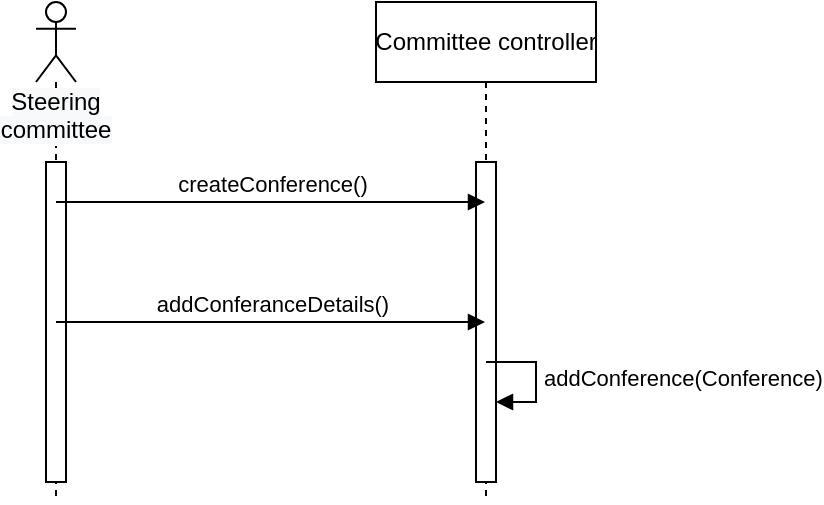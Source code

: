<mxfile version="12.9.7" type="device" pages="5"><diagram id="xdL68jMh8mudJ9KzALWh" name="Page-1"><mxGraphModel dx="1278" dy="617" grid="1" gridSize="10" guides="1" tooltips="1" connect="1" arrows="1" fold="1" page="1" pageScale="1" pageWidth="850" pageHeight="1100" math="0" shadow="0"><root><mxCell id="0"/><mxCell id="1" parent="0"/><mxCell id="_jFX-1-5iOS5TFujvE0U-1" value="&lt;span style=&quot;text-align: left ; background-color: rgb(248 , 249 , 250)&quot;&gt;Steering committee&lt;/span&gt;" style="shape=umlLifeline;participant=umlActor;perimeter=lifelinePerimeter;whiteSpace=wrap;html=1;container=1;collapsible=0;recursiveResize=0;verticalAlign=top;spacingTop=36;labelBackgroundColor=#ffffff;outlineConnect=0;" parent="1" vertex="1"><mxGeometry x="40" y="80" width="20" height="250" as="geometry"/></mxCell><mxCell id="_jFX-1-5iOS5TFujvE0U-10" value="" style="html=1;points=[];perimeter=orthogonalPerimeter;" parent="_jFX-1-5iOS5TFujvE0U-1" vertex="1"><mxGeometry x="5" y="80" width="10" height="160" as="geometry"/></mxCell><mxCell id="_jFX-1-5iOS5TFujvE0U-3" value="Committee&amp;nbsp;controller" style="shape=umlLifeline;perimeter=lifelinePerimeter;whiteSpace=wrap;html=1;container=1;collapsible=0;recursiveResize=0;outlineConnect=0;" parent="1" vertex="1"><mxGeometry x="210" y="80" width="110" height="250" as="geometry"/></mxCell><mxCell id="_jFX-1-5iOS5TFujvE0U-5" value="" style="html=1;points=[];perimeter=orthogonalPerimeter;" parent="_jFX-1-5iOS5TFujvE0U-3" vertex="1"><mxGeometry x="50" y="80" width="10" height="160" as="geometry"/></mxCell><mxCell id="_jFX-1-5iOS5TFujvE0U-6" value="addConferanceDetails()" style="html=1;verticalAlign=bottom;endArrow=block;" parent="1" source="_jFX-1-5iOS5TFujvE0U-1" target="_jFX-1-5iOS5TFujvE0U-3" edge="1"><mxGeometry width="80" relative="1" as="geometry"><mxPoint x="50" y="220" as="sourcePoint"/><mxPoint x="260" y="230" as="targetPoint"/><Array as="points"><mxPoint x="200" y="240"/></Array></mxGeometry></mxCell><mxCell id="_jFX-1-5iOS5TFujvE0U-11" value="createConference()" style="html=1;verticalAlign=bottom;endArrow=block;" parent="1" target="_jFX-1-5iOS5TFujvE0U-3" edge="1"><mxGeometry width="80" relative="1" as="geometry"><mxPoint x="50" y="180" as="sourcePoint"/><mxPoint x="240" y="180" as="targetPoint"/><Array as="points"><mxPoint x="150" y="180"/></Array></mxGeometry></mxCell><mxCell id="_jFX-1-5iOS5TFujvE0U-21" value="&lt;span style=&quot;text-align: center&quot;&gt;addConference(Conference)&lt;/span&gt;" style="edgeStyle=orthogonalEdgeStyle;html=1;align=left;spacingLeft=2;endArrow=block;rounded=0;entryX=1;entryY=0;" parent="1" edge="1"><mxGeometry relative="1" as="geometry"><mxPoint x="265" y="260" as="sourcePoint"/><Array as="points"><mxPoint x="290" y="260"/><mxPoint x="290" y="280"/></Array><mxPoint x="270" y="280" as="targetPoint"/></mxGeometry></mxCell></root></mxGraphModel></diagram><diagram id="hfwFGq1Wbs-PdcV1Cgwa" name="Page-2"><mxGraphModel dx="1278" dy="617" grid="1" gridSize="10" guides="1" tooltips="1" connect="1" arrows="1" fold="1" page="1" pageScale="1" pageWidth="850" pageHeight="1100" math="0" shadow="0"><root><mxCell id="LFEkjbSeiH3jVS3QJZxg-0"/><mxCell id="LFEkjbSeiH3jVS3QJZxg-1" parent="LFEkjbSeiH3jVS3QJZxg-0"/><mxCell id="LFEkjbSeiH3jVS3QJZxg-2" value="&lt;span style=&quot;text-align: left ; background-color: rgb(248 , 249 , 250)&quot;&gt;Reviewer&lt;/span&gt;" style="shape=umlLifeline;participant=umlActor;perimeter=lifelinePerimeter;whiteSpace=wrap;html=1;container=1;collapsible=0;recursiveResize=0;verticalAlign=top;spacingTop=36;labelBackgroundColor=#ffffff;outlineConnect=0;" parent="LFEkjbSeiH3jVS3QJZxg-1" vertex="1"><mxGeometry x="40" y="80" width="20" height="250" as="geometry"/></mxCell><mxCell id="LFEkjbSeiH3jVS3QJZxg-3" value="" style="html=1;points=[];perimeter=orthogonalPerimeter;" parent="LFEkjbSeiH3jVS3QJZxg-2" vertex="1"><mxGeometry x="5" y="80" width="10" height="160" as="geometry"/></mxCell><mxCell id="LFEkjbSeiH3jVS3QJZxg-4" value="Reviewer controller" style="shape=umlLifeline;perimeter=lifelinePerimeter;whiteSpace=wrap;html=1;container=1;collapsible=0;recursiveResize=0;outlineConnect=0;" parent="LFEkjbSeiH3jVS3QJZxg-1" vertex="1"><mxGeometry x="190" y="80" width="110" height="250" as="geometry"/></mxCell><mxCell id="LFEkjbSeiH3jVS3QJZxg-5" value="" style="html=1;points=[];perimeter=orthogonalPerimeter;" parent="LFEkjbSeiH3jVS3QJZxg-4" vertex="1"><mxGeometry x="50" y="80" width="10" height="160" as="geometry"/></mxCell><mxCell id="LFEkjbSeiH3jVS3QJZxg-7" value="addRecomandation(proposalName)" style="html=1;verticalAlign=bottom;endArrow=block;" parent="LFEkjbSeiH3jVS3QJZxg-1" target="LFEkjbSeiH3jVS3QJZxg-4" edge="1"><mxGeometry width="80" relative="1" as="geometry"><mxPoint x="50" y="180" as="sourcePoint"/><mxPoint x="240" y="180" as="targetPoint"/><Array as="points"><mxPoint x="150" y="180"/></Array></mxGeometry></mxCell><mxCell id="LFEkjbSeiH3jVS3QJZxg-10" value="Proposal Repository" style="shape=umlLifeline;perimeter=lifelinePerimeter;whiteSpace=wrap;html=1;container=1;collapsible=0;recursiveResize=0;outlineConnect=0;" parent="LFEkjbSeiH3jVS3QJZxg-1" vertex="1"><mxGeometry x="350" y="80" width="110" height="250" as="geometry"/></mxCell><mxCell id="LFEkjbSeiH3jVS3QJZxg-11" value="" style="html=1;points=[];perimeter=orthogonalPerimeter;" parent="LFEkjbSeiH3jVS3QJZxg-10" vertex="1"><mxGeometry x="50" y="80" width="10" height="160" as="geometry"/></mxCell><mxCell id="LFEkjbSeiH3jVS3QJZxg-12" value="getProposal(proposalName)" style="html=1;verticalAlign=bottom;endArrow=block;" parent="LFEkjbSeiH3jVS3QJZxg-1" source="LFEkjbSeiH3jVS3QJZxg-4" target="LFEkjbSeiH3jVS3QJZxg-10" edge="1"><mxGeometry width="80" relative="1" as="geometry"><mxPoint x="380" y="290" as="sourcePoint"/><mxPoint x="460" y="290" as="targetPoint"/></mxGeometry></mxCell><mxCell id="LFEkjbSeiH3jVS3QJZxg-15" value="Proposal" style="html=1;verticalAlign=bottom;endArrow=open;dashed=1;endSize=8;" parent="LFEkjbSeiH3jVS3QJZxg-1" source="LFEkjbSeiH3jVS3QJZxg-11" target="LFEkjbSeiH3jVS3QJZxg-5" edge="1"><mxGeometry relative="1" as="geometry"><mxPoint x="460" y="290" as="sourcePoint"/><mxPoint x="380" y="290" as="targetPoint"/><Array as="points"/></mxGeometry></mxCell><mxCell id="LFEkjbSeiH3jVS3QJZxg-16" value="Proposal" style="shape=umlLifeline;perimeter=lifelinePerimeter;whiteSpace=wrap;html=1;container=1;collapsible=0;recursiveResize=0;outlineConnect=0;" parent="LFEkjbSeiH3jVS3QJZxg-1" vertex="1"><mxGeometry x="510" y="80" width="100" height="250" as="geometry"/></mxCell><mxCell id="LFEkjbSeiH3jVS3QJZxg-17" value="" style="html=1;points=[];perimeter=orthogonalPerimeter;" parent="LFEkjbSeiH3jVS3QJZxg-16" vertex="1"><mxGeometry x="45" y="80" width="10" height="160" as="geometry"/></mxCell><mxCell id="LFEkjbSeiH3jVS3QJZxg-18" value="addRecomandation(proposal, recomandation)" style="html=1;verticalAlign=bottom;endArrow=block;exitX=1;exitY=0.669;exitDx=0;exitDy=0;exitPerimeter=0;" parent="LFEkjbSeiH3jVS3QJZxg-1" source="LFEkjbSeiH3jVS3QJZxg-5" target="LFEkjbSeiH3jVS3QJZxg-16" edge="1"><mxGeometry width="80" relative="1" as="geometry"><mxPoint x="380" y="290" as="sourcePoint"/><mxPoint x="320" y="267" as="targetPoint"/></mxGeometry></mxCell></root></mxGraphModel></diagram><diagram id="R6KAvuoVmUN8J8NPkRFe" name="Page-3"><mxGraphModel dx="1278" dy="568" grid="1" gridSize="10" guides="1" tooltips="1" connect="1" arrows="1" fold="1" page="1" pageScale="1" pageWidth="850" pageHeight="1100" math="0" shadow="0"><root><mxCell id="uLEbCmslwNyxzJ5FELWj-0"/><mxCell id="uLEbCmslwNyxzJ5FELWj-1" parent="uLEbCmslwNyxzJ5FELWj-0"/><mxCell id="4eNh9oKu3sUB-5OJljMS-0" value="&lt;span style=&quot;text-align: left ; background-color: rgb(248 , 249 , 250)&quot;&gt;Reviewer&lt;/span&gt;" style="shape=umlLifeline;participant=umlActor;perimeter=lifelinePerimeter;whiteSpace=wrap;html=1;container=1;collapsible=0;recursiveResize=0;verticalAlign=top;spacingTop=36;labelBackgroundColor=#ffffff;outlineConnect=0;" vertex="1" parent="uLEbCmslwNyxzJ5FELWj-1"><mxGeometry x="50" y="90" width="20" height="380" as="geometry"/></mxCell><mxCell id="4eNh9oKu3sUB-5OJljMS-1" value="" style="html=1;points=[];perimeter=orthogonalPerimeter;" vertex="1" parent="4eNh9oKu3sUB-5OJljMS-0"><mxGeometry x="5" y="80" width="10" height="290" as="geometry"/></mxCell><mxCell id="4eNh9oKu3sUB-5OJljMS-2" value="Reviewer controller" style="shape=umlLifeline;perimeter=lifelinePerimeter;whiteSpace=wrap;html=1;container=1;collapsible=0;recursiveResize=0;outlineConnect=0;" vertex="1" parent="uLEbCmslwNyxzJ5FELWj-1"><mxGeometry x="190" y="90" width="110" height="380" as="geometry"/></mxCell><mxCell id="4eNh9oKu3sUB-5OJljMS-3" value="" style="html=1;points=[];perimeter=orthogonalPerimeter;" vertex="1" parent="4eNh9oKu3sUB-5OJljMS-2"><mxGeometry x="50" y="80" width="10" height="290" as="geometry"/></mxCell><mxCell id="4eNh9oKu3sUB-5OJljMS-4" value="Proposal Repository" style="shape=umlLifeline;perimeter=lifelinePerimeter;whiteSpace=wrap;html=1;container=1;collapsible=0;recursiveResize=0;outlineConnect=0;" vertex="1" parent="uLEbCmslwNyxzJ5FELWj-1"><mxGeometry x="350" y="90" width="110" height="380" as="geometry"/></mxCell><mxCell id="4eNh9oKu3sUB-5OJljMS-5" value="" style="html=1;points=[];perimeter=orthogonalPerimeter;" vertex="1" parent="4eNh9oKu3sUB-5OJljMS-4"><mxGeometry x="50" y="80" width="10" height="285" as="geometry"/></mxCell><mxCell id="4eNh9oKu3sUB-5OJljMS-6" value="getProposal(proposalName)" style="html=1;verticalAlign=bottom;endArrow=block;exitX=1.24;exitY=0.138;exitDx=0;exitDy=0;exitPerimeter=0;" edge="1" parent="uLEbCmslwNyxzJ5FELWj-1" source="4eNh9oKu3sUB-5OJljMS-3" target="4eNh9oKu3sUB-5OJljMS-4"><mxGeometry width="80" relative="1" as="geometry"><mxPoint x="420" y="300" as="sourcePoint"/><mxPoint x="500" y="300" as="targetPoint"/></mxGeometry></mxCell><mxCell id="4eNh9oKu3sUB-5OJljMS-7" value="proposal" style="html=1;verticalAlign=bottom;endArrow=open;dashed=1;endSize=8;" edge="1" parent="uLEbCmslwNyxzJ5FELWj-1" target="4eNh9oKu3sUB-5OJljMS-3"><mxGeometry relative="1" as="geometry"><mxPoint x="396" y="229" as="sourcePoint"/><mxPoint x="420" y="300" as="targetPoint"/><Array as="points"/></mxGeometry></mxCell><mxCell id="4eNh9oKu3sUB-5OJljMS-8" value="Proposal" style="shape=umlLifeline;perimeter=lifelinePerimeter;whiteSpace=wrap;html=1;container=1;collapsible=0;recursiveResize=0;outlineConnect=0;" vertex="1" parent="uLEbCmslwNyxzJ5FELWj-1"><mxGeometry x="510" y="90" width="100" height="380" as="geometry"/></mxCell><mxCell id="4eNh9oKu3sUB-5OJljMS-9" value="" style="html=1;points=[];perimeter=orthogonalPerimeter;" vertex="1" parent="4eNh9oKu3sUB-5OJljMS-8"><mxGeometry x="45" y="80" width="10" height="290" as="geometry"/></mxCell><mxCell id="4eNh9oKu3sUB-5OJljMS-10" value="addEvaluation(proposal, evaluation)" style="html=1;verticalAlign=bottom;endArrow=block;" edge="1" parent="uLEbCmslwNyxzJ5FELWj-1" source="4eNh9oKu3sUB-5OJljMS-3" target="4eNh9oKu3sUB-5OJljMS-8"><mxGeometry width="80" relative="1" as="geometry"><mxPoint x="253" y="310" as="sourcePoint"/><mxPoint x="360" y="277" as="targetPoint"/><Array as="points"><mxPoint x="280" y="300"/></Array></mxGeometry></mxCell><mxCell id="4eNh9oKu3sUB-5OJljMS-11" value="selectProposal" style="html=1;verticalAlign=bottom;endArrow=block;" edge="1" parent="uLEbCmslwNyxzJ5FELWj-1" source="4eNh9oKu3sUB-5OJljMS-0" target="4eNh9oKu3sUB-5OJljMS-3"><mxGeometry width="80" relative="1" as="geometry"><mxPoint x="60" y="190" as="sourcePoint"/><mxPoint x="210" y="190" as="targetPoint"/><Array as="points"><mxPoint x="210" y="190"/></Array></mxGeometry></mxCell><mxCell id="4eNh9oKu3sUB-5OJljMS-12" value="evaluateProposal" style="html=1;verticalAlign=bottom;endArrow=block;" edge="1" parent="uLEbCmslwNyxzJ5FELWj-1" source="4eNh9oKu3sUB-5OJljMS-0" target="4eNh9oKu3sUB-5OJljMS-2"><mxGeometry width="80" relative="1" as="geometry"><mxPoint x="70" y="300" as="sourcePoint"/><mxPoint x="247" y="300" as="targetPoint"/><Array as="points"/></mxGeometry></mxCell><mxCell id="4eNh9oKu3sUB-5OJljMS-20" value="addRecomandation" style="html=1;verticalAlign=bottom;endArrow=block;entryX=0.04;entryY=0.728;entryDx=0;entryDy=0;entryPerimeter=0;" edge="1" parent="uLEbCmslwNyxzJ5FELWj-1" source="4eNh9oKu3sUB-5OJljMS-0" target="4eNh9oKu3sUB-5OJljMS-3"><mxGeometry x="0.001" width="80" relative="1" as="geometry"><mxPoint x="90" y="370" as="sourcePoint"/><mxPoint x="275" y="370" as="targetPoint"/><Array as="points"/><mxPoint as="offset"/></mxGeometry></mxCell><mxCell id="4eNh9oKu3sUB-5OJljMS-21" value="addRecomandation(proposal, recomandation)" style="html=1;verticalAlign=bottom;endArrow=block;" edge="1" parent="uLEbCmslwNyxzJ5FELWj-1"><mxGeometry width="80" relative="1" as="geometry"><mxPoint x="250.25" y="410" as="sourcePoint"/><mxPoint x="559.75" y="410" as="targetPoint"/><Array as="points"><mxPoint x="280.25" y="410"/></Array></mxGeometry></mxCell></root></mxGraphModel></diagram><diagram id="nb6Ws5P-A2gU-5qh1K73" name="Page-4"><mxGraphModel dx="1278" dy="617" grid="1" gridSize="10" guides="1" tooltips="1" connect="1" arrows="1" fold="1" page="1" pageScale="1" pageWidth="850" pageHeight="1100" math="0" shadow="0"><root><mxCell id="LNjA6i3GWFy11w1Uu0yF-0"/><mxCell id="LNjA6i3GWFy11w1Uu0yF-1" parent="LNjA6i3GWFy11w1Uu0yF-0"/><mxCell id="3EZ_oVyDx_c3kjtRapFm-0" value="&lt;div style=&quot;text-align: left&quot;&gt;&lt;span style=&quot;background-color: rgb(248 , 249 , 250)&quot;&gt;Speaker&lt;/span&gt;&lt;/div&gt;" style="shape=umlLifeline;participant=umlActor;perimeter=lifelinePerimeter;whiteSpace=wrap;html=1;container=1;collapsible=0;recursiveResize=0;verticalAlign=top;spacingTop=36;labelBackgroundColor=#ffffff;outlineConnect=0;" parent="LNjA6i3GWFy11w1Uu0yF-1" vertex="1"><mxGeometry x="40" y="80" width="20" height="250" as="geometry"/></mxCell><mxCell id="3EZ_oVyDx_c3kjtRapFm-1" value="" style="html=1;points=[];perimeter=orthogonalPerimeter;" parent="3EZ_oVyDx_c3kjtRapFm-0" vertex="1"><mxGeometry x="5" y="80" width="10" height="160" as="geometry"/></mxCell><mxCell id="3EZ_oVyDx_c3kjtRapFm-2" value="Speaker controller" style="shape=umlLifeline;perimeter=lifelinePerimeter;whiteSpace=wrap;html=1;container=1;collapsible=0;recursiveResize=0;outlineConnect=0;" parent="LNjA6i3GWFy11w1Uu0yF-1" vertex="1"><mxGeometry x="200" y="80" width="110" height="250" as="geometry"/></mxCell><mxCell id="3EZ_oVyDx_c3kjtRapFm-3" value="" style="html=1;points=[];perimeter=orthogonalPerimeter;" parent="3EZ_oVyDx_c3kjtRapFm-2" vertex="1"><mxGeometry x="50" y="80" width="10" height="160" as="geometry"/></mxCell><mxCell id="BRseVmSDsJghxfl10x2s-2" value="addPresentation(presentation)" style="html=1;verticalAlign=bottom;endArrow=block;" parent="3EZ_oVyDx_c3kjtRapFm-2" target="BRseVmSDsJghxfl10x2s-0" edge="1"><mxGeometry width="80" relative="1" as="geometry"><mxPoint x="60" y="140" as="sourcePoint"/><mxPoint x="140" y="140" as="targetPoint"/></mxGeometry></mxCell><mxCell id="3EZ_oVyDx_c3kjtRapFm-4" value="uploadPresenation(conferenceName,&lt;br&gt;proposalString, presentation)" style="html=1;verticalAlign=bottom;endArrow=block;" parent="LNjA6i3GWFy11w1Uu0yF-1" target="3EZ_oVyDx_c3kjtRapFm-2" edge="1"><mxGeometry width="80" relative="1" as="geometry"><mxPoint x="50" y="180" as="sourcePoint"/><mxPoint x="240" y="180" as="targetPoint"/><Array as="points"><mxPoint x="150" y="180"/></Array></mxGeometry></mxCell><mxCell id="BRseVmSDsJghxfl10x2s-0" value="Conference Repository" style="shape=umlLifeline;perimeter=lifelinePerimeter;whiteSpace=wrap;html=1;container=1;collapsible=0;recursiveResize=0;outlineConnect=0;" parent="LNjA6i3GWFy11w1Uu0yF-1" vertex="1"><mxGeometry x="370" y="80" width="110" height="250" as="geometry"/></mxCell><mxCell id="BRseVmSDsJghxfl10x2s-1" value="" style="html=1;points=[];perimeter=orthogonalPerimeter;" parent="BRseVmSDsJghxfl10x2s-0" vertex="1"><mxGeometry x="50" y="80" width="10" height="160" as="geometry"/></mxCell></root></mxGraphModel></diagram><diagram id="h_xCG8JaVDFrpe-lzXWu" name="Page-5"><mxGraphModel dx="1278" dy="568" grid="1" gridSize="10" guides="1" tooltips="1" connect="1" arrows="1" fold="1" page="1" pageScale="1" pageWidth="850" pageHeight="1100" math="0" shadow="0"><root><mxCell id="m2CSpg4vyDf4r4CLf5ea-0"/><mxCell id="m2CSpg4vyDf4r4CLf5ea-1" parent="m2CSpg4vyDf4r4CLf5ea-0"/><mxCell id="gwAcXnfLlufzkf9GG6cb-0" value="&lt;div style=&quot;text-align: left&quot;&gt;ConfChair&lt;/div&gt;" style="shape=umlLifeline;participant=umlActor;perimeter=lifelinePerimeter;whiteSpace=wrap;html=1;container=1;collapsible=0;recursiveResize=0;verticalAlign=top;spacingTop=36;labelBackgroundColor=#ffffff;outlineConnect=0;" parent="m2CSpg4vyDf4r4CLf5ea-1" vertex="1"><mxGeometry x="40" y="80" width="20" height="250" as="geometry"/></mxCell><mxCell id="gwAcXnfLlufzkf9GG6cb-1" value="" style="html=1;points=[];perimeter=orthogonalPerimeter;" parent="gwAcXnfLlufzkf9GG6cb-0" vertex="1"><mxGeometry x="5" y="80" width="10" height="160" as="geometry"/></mxCell><mxCell id="gwAcXnfLlufzkf9GG6cb-2" value="Committee&amp;nbsp;controller" style="shape=umlLifeline;perimeter=lifelinePerimeter;whiteSpace=wrap;html=1;container=1;collapsible=0;recursiveResize=0;outlineConnect=0;" parent="m2CSpg4vyDf4r4CLf5ea-1" vertex="1"><mxGeometry x="210" y="80" width="110" height="250" as="geometry"/></mxCell><mxCell id="gwAcXnfLlufzkf9GG6cb-3" value="" style="html=1;points=[];perimeter=orthogonalPerimeter;" parent="gwAcXnfLlufzkf9GG6cb-2" vertex="1"><mxGeometry x="50" y="80" width="10" height="160" as="geometry"/></mxCell><mxCell id="gwAcXnfLlufzkf9GG6cb-4" value="addConferanceDetails()" style="html=1;verticalAlign=bottom;endArrow=block;" parent="m2CSpg4vyDf4r4CLf5ea-1" source="gwAcXnfLlufzkf9GG6cb-0" target="gwAcXnfLlufzkf9GG6cb-2" edge="1"><mxGeometry width="80" relative="1" as="geometry"><mxPoint x="50" y="220" as="sourcePoint"/><mxPoint x="260" y="230" as="targetPoint"/><Array as="points"><mxPoint x="200" y="240"/></Array></mxGeometry></mxCell><mxCell id="gwAcXnfLlufzkf9GG6cb-5" value="createConference()" style="html=1;verticalAlign=bottom;endArrow=block;" parent="m2CSpg4vyDf4r4CLf5ea-1" target="gwAcXnfLlufzkf9GG6cb-2" edge="1"><mxGeometry width="80" relative="1" as="geometry"><mxPoint x="50" y="180" as="sourcePoint"/><mxPoint x="240" y="180" as="targetPoint"/><Array as="points"><mxPoint x="150" y="180"/></Array></mxGeometry></mxCell><mxCell id="gwAcXnfLlufzkf9GG6cb-6" value="&lt;span style=&quot;text-align: center&quot;&gt;addConference(Conference)&lt;/span&gt;" style="edgeStyle=orthogonalEdgeStyle;html=1;align=left;spacingLeft=2;endArrow=block;rounded=0;entryX=1;entryY=0;" parent="m2CSpg4vyDf4r4CLf5ea-1" edge="1"><mxGeometry relative="1" as="geometry"><mxPoint x="265" y="260" as="sourcePoint"/><Array as="points"><mxPoint x="290" y="260"/><mxPoint x="290" y="280"/></Array><mxPoint x="270" y="280" as="targetPoint"/></mxGeometry></mxCell><mxCell id="4UKi28Eqo8GE-rk1tI-n-12" value="&lt;span style=&quot;text-align: left ; background-color: rgb(248 , 249 , 250)&quot;&gt;Reviewer&lt;/span&gt;" style="shape=umlLifeline;participant=umlActor;perimeter=lifelinePerimeter;whiteSpace=wrap;html=1;container=1;collapsible=0;recursiveResize=0;verticalAlign=top;spacingTop=36;labelBackgroundColor=#ffffff;outlineConnect=0;" parent="m2CSpg4vyDf4r4CLf5ea-1" vertex="1"><mxGeometry x="40" y="370" width="20" height="250" as="geometry"/></mxCell><mxCell id="4UKi28Eqo8GE-rk1tI-n-13" value="" style="html=1;points=[];perimeter=orthogonalPerimeter;" parent="4UKi28Eqo8GE-rk1tI-n-12" vertex="1"><mxGeometry x="5" y="80" width="10" height="160" as="geometry"/></mxCell><mxCell id="4UKi28Eqo8GE-rk1tI-n-14" value="Reviewer controller" style="shape=umlLifeline;perimeter=lifelinePerimeter;whiteSpace=wrap;html=1;container=1;collapsible=0;recursiveResize=0;outlineConnect=0;" parent="m2CSpg4vyDf4r4CLf5ea-1" vertex="1"><mxGeometry x="190" y="370" width="110" height="250" as="geometry"/></mxCell><mxCell id="4UKi28Eqo8GE-rk1tI-n-15" value="" style="html=1;points=[];perimeter=orthogonalPerimeter;" parent="4UKi28Eqo8GE-rk1tI-n-14" vertex="1"><mxGeometry x="50" y="80" width="10" height="160" as="geometry"/></mxCell><mxCell id="4UKi28Eqo8GE-rk1tI-n-16" value="addRecomandation(proposalName)" style="html=1;verticalAlign=bottom;endArrow=block;" parent="m2CSpg4vyDf4r4CLf5ea-1" target="4UKi28Eqo8GE-rk1tI-n-14" edge="1"><mxGeometry width="80" relative="1" as="geometry"><mxPoint x="50" y="470" as="sourcePoint"/><mxPoint x="240" y="470" as="targetPoint"/><Array as="points"><mxPoint x="150" y="470"/></Array></mxGeometry></mxCell><mxCell id="4UKi28Eqo8GE-rk1tI-n-17" value="Proposal Repository" style="shape=umlLifeline;perimeter=lifelinePerimeter;whiteSpace=wrap;html=1;container=1;collapsible=0;recursiveResize=0;outlineConnect=0;" parent="m2CSpg4vyDf4r4CLf5ea-1" vertex="1"><mxGeometry x="350" y="370" width="110" height="250" as="geometry"/></mxCell><mxCell id="4UKi28Eqo8GE-rk1tI-n-18" value="" style="html=1;points=[];perimeter=orthogonalPerimeter;" parent="4UKi28Eqo8GE-rk1tI-n-17" vertex="1"><mxGeometry x="50" y="80" width="10" height="160" as="geometry"/></mxCell><mxCell id="4UKi28Eqo8GE-rk1tI-n-19" value="getProposal(proposalName)" style="html=1;verticalAlign=bottom;endArrow=block;" parent="m2CSpg4vyDf4r4CLf5ea-1" source="4UKi28Eqo8GE-rk1tI-n-14" target="4UKi28Eqo8GE-rk1tI-n-17" edge="1"><mxGeometry width="80" relative="1" as="geometry"><mxPoint x="380" y="580" as="sourcePoint"/><mxPoint x="460" y="580" as="targetPoint"/></mxGeometry></mxCell><mxCell id="4UKi28Eqo8GE-rk1tI-n-20" value="Proposal" style="html=1;verticalAlign=bottom;endArrow=open;dashed=1;endSize=8;" parent="m2CSpg4vyDf4r4CLf5ea-1" source="4UKi28Eqo8GE-rk1tI-n-18" target="4UKi28Eqo8GE-rk1tI-n-15" edge="1"><mxGeometry relative="1" as="geometry"><mxPoint x="460" y="580" as="sourcePoint"/><mxPoint x="380" y="580" as="targetPoint"/><Array as="points"/></mxGeometry></mxCell><mxCell id="4UKi28Eqo8GE-rk1tI-n-21" value="Proposal" style="shape=umlLifeline;perimeter=lifelinePerimeter;whiteSpace=wrap;html=1;container=1;collapsible=0;recursiveResize=0;outlineConnect=0;" parent="m2CSpg4vyDf4r4CLf5ea-1" vertex="1"><mxGeometry x="510" y="370" width="100" height="250" as="geometry"/></mxCell><mxCell id="4UKi28Eqo8GE-rk1tI-n-22" value="" style="html=1;points=[];perimeter=orthogonalPerimeter;" parent="4UKi28Eqo8GE-rk1tI-n-21" vertex="1"><mxGeometry x="45" y="80" width="10" height="160" as="geometry"/></mxCell><mxCell id="4UKi28Eqo8GE-rk1tI-n-23" value="addRecomandation(proposal, recomandation)" style="html=1;verticalAlign=bottom;endArrow=block;exitX=1;exitY=0.669;exitDx=0;exitDy=0;exitPerimeter=0;" parent="m2CSpg4vyDf4r4CLf5ea-1" source="4UKi28Eqo8GE-rk1tI-n-15" target="4UKi28Eqo8GE-rk1tI-n-21" edge="1"><mxGeometry width="80" relative="1" as="geometry"><mxPoint x="380" y="580" as="sourcePoint"/><mxPoint x="320" y="557" as="targetPoint"/></mxGeometry></mxCell><mxCell id="0JiNOIfjFc_zKgJjwLXh-0" value="&lt;div style=&quot;text-align: left&quot;&gt;&lt;span style=&quot;background-color: rgb(248 , 249 , 250)&quot;&gt;Speaker&lt;/span&gt;&lt;/div&gt;" style="shape=umlLifeline;participant=umlActor;perimeter=lifelinePerimeter;whiteSpace=wrap;html=1;container=1;collapsible=0;recursiveResize=0;verticalAlign=top;spacingTop=36;labelBackgroundColor=#ffffff;outlineConnect=0;" parent="m2CSpg4vyDf4r4CLf5ea-1" vertex="1"><mxGeometry x="40" y="1150" width="20" height="250" as="geometry"/></mxCell><mxCell id="0JiNOIfjFc_zKgJjwLXh-1" value="" style="html=1;points=[];perimeter=orthogonalPerimeter;" parent="0JiNOIfjFc_zKgJjwLXh-0" vertex="1"><mxGeometry x="5" y="80" width="10" height="160" as="geometry"/></mxCell><mxCell id="0JiNOIfjFc_zKgJjwLXh-2" value="Speaker controller" style="shape=umlLifeline;perimeter=lifelinePerimeter;whiteSpace=wrap;html=1;container=1;collapsible=0;recursiveResize=0;outlineConnect=0;" parent="m2CSpg4vyDf4r4CLf5ea-1" vertex="1"><mxGeometry x="200" y="1150" width="110" height="250" as="geometry"/></mxCell><mxCell id="0JiNOIfjFc_zKgJjwLXh-3" value="" style="html=1;points=[];perimeter=orthogonalPerimeter;" parent="0JiNOIfjFc_zKgJjwLXh-2" vertex="1"><mxGeometry x="50" y="80" width="10" height="160" as="geometry"/></mxCell><mxCell id="0JiNOIfjFc_zKgJjwLXh-4" value="addPresentation(presentation)" style="html=1;verticalAlign=bottom;endArrow=block;" parent="0JiNOIfjFc_zKgJjwLXh-2" target="0JiNOIfjFc_zKgJjwLXh-6" edge="1"><mxGeometry width="80" relative="1" as="geometry"><mxPoint x="60" y="140" as="sourcePoint"/><mxPoint x="140" y="140" as="targetPoint"/></mxGeometry></mxCell><mxCell id="0JiNOIfjFc_zKgJjwLXh-5" value="uploadPresenation(conferenceName,&lt;br&gt;proposalString, presentation)" style="html=1;verticalAlign=bottom;endArrow=block;" parent="m2CSpg4vyDf4r4CLf5ea-1" target="0JiNOIfjFc_zKgJjwLXh-2" edge="1"><mxGeometry width="80" relative="1" as="geometry"><mxPoint x="50" y="1250" as="sourcePoint"/><mxPoint x="240" y="1250" as="targetPoint"/><Array as="points"><mxPoint x="150" y="1250"/></Array></mxGeometry></mxCell><mxCell id="0JiNOIfjFc_zKgJjwLXh-6" value="Conference Repository" style="shape=umlLifeline;perimeter=lifelinePerimeter;whiteSpace=wrap;html=1;container=1;collapsible=0;recursiveResize=0;outlineConnect=0;" parent="m2CSpg4vyDf4r4CLf5ea-1" vertex="1"><mxGeometry x="370" y="1150" width="110" height="250" as="geometry"/></mxCell><mxCell id="0JiNOIfjFc_zKgJjwLXh-7" value="" style="html=1;points=[];perimeter=orthogonalPerimeter;" parent="0JiNOIfjFc_zKgJjwLXh-6" vertex="1"><mxGeometry x="50" y="80" width="10" height="160" as="geometry"/></mxCell><mxCell id="ZjjFmmvc7XGnZtGUhf2D-15" value="&lt;span style=&quot;text-align: left ; background-color: rgb(248 , 249 , 250)&quot;&gt;Reviewer&lt;/span&gt;" style="shape=umlLifeline;participant=umlActor;perimeter=lifelinePerimeter;whiteSpace=wrap;html=1;container=1;collapsible=0;recursiveResize=0;verticalAlign=top;spacingTop=36;labelBackgroundColor=#ffffff;outlineConnect=0;" vertex="1" parent="m2CSpg4vyDf4r4CLf5ea-1"><mxGeometry x="40" y="670" width="20" height="380" as="geometry"/></mxCell><mxCell id="ZjjFmmvc7XGnZtGUhf2D-16" value="" style="html=1;points=[];perimeter=orthogonalPerimeter;" vertex="1" parent="ZjjFmmvc7XGnZtGUhf2D-15"><mxGeometry x="5" y="80" width="10" height="290" as="geometry"/></mxCell><mxCell id="ZjjFmmvc7XGnZtGUhf2D-17" value="Reviewer controller" style="shape=umlLifeline;perimeter=lifelinePerimeter;whiteSpace=wrap;html=1;container=1;collapsible=0;recursiveResize=0;outlineConnect=0;" vertex="1" parent="m2CSpg4vyDf4r4CLf5ea-1"><mxGeometry x="180" y="670" width="110" height="380" as="geometry"/></mxCell><mxCell id="ZjjFmmvc7XGnZtGUhf2D-18" value="" style="html=1;points=[];perimeter=orthogonalPerimeter;" vertex="1" parent="ZjjFmmvc7XGnZtGUhf2D-17"><mxGeometry x="50" y="80" width="10" height="290" as="geometry"/></mxCell><mxCell id="ZjjFmmvc7XGnZtGUhf2D-19" value="Proposal Repository" style="shape=umlLifeline;perimeter=lifelinePerimeter;whiteSpace=wrap;html=1;container=1;collapsible=0;recursiveResize=0;outlineConnect=0;" vertex="1" parent="m2CSpg4vyDf4r4CLf5ea-1"><mxGeometry x="340" y="670" width="110" height="380" as="geometry"/></mxCell><mxCell id="ZjjFmmvc7XGnZtGUhf2D-20" value="" style="html=1;points=[];perimeter=orthogonalPerimeter;" vertex="1" parent="ZjjFmmvc7XGnZtGUhf2D-19"><mxGeometry x="50" y="80" width="10" height="285" as="geometry"/></mxCell><mxCell id="ZjjFmmvc7XGnZtGUhf2D-21" value="getProposal(proposalName)" style="html=1;verticalAlign=bottom;endArrow=block;exitX=1.24;exitY=0.138;exitDx=0;exitDy=0;exitPerimeter=0;" edge="1" parent="m2CSpg4vyDf4r4CLf5ea-1" source="ZjjFmmvc7XGnZtGUhf2D-18" target="ZjjFmmvc7XGnZtGUhf2D-19"><mxGeometry width="80" relative="1" as="geometry"><mxPoint x="410" y="880" as="sourcePoint"/><mxPoint x="490" y="880" as="targetPoint"/></mxGeometry></mxCell><mxCell id="ZjjFmmvc7XGnZtGUhf2D-22" value="proposal" style="html=1;verticalAlign=bottom;endArrow=open;dashed=1;endSize=8;" edge="1" parent="m2CSpg4vyDf4r4CLf5ea-1" target="ZjjFmmvc7XGnZtGUhf2D-18"><mxGeometry relative="1" as="geometry"><mxPoint x="386" y="809" as="sourcePoint"/><mxPoint x="410" y="880" as="targetPoint"/><Array as="points"/></mxGeometry></mxCell><mxCell id="ZjjFmmvc7XGnZtGUhf2D-23" value="Proposal" style="shape=umlLifeline;perimeter=lifelinePerimeter;whiteSpace=wrap;html=1;container=1;collapsible=0;recursiveResize=0;outlineConnect=0;" vertex="1" parent="m2CSpg4vyDf4r4CLf5ea-1"><mxGeometry x="500" y="670" width="100" height="380" as="geometry"/></mxCell><mxCell id="ZjjFmmvc7XGnZtGUhf2D-24" value="" style="html=1;points=[];perimeter=orthogonalPerimeter;" vertex="1" parent="ZjjFmmvc7XGnZtGUhf2D-23"><mxGeometry x="45" y="80" width="10" height="290" as="geometry"/></mxCell><mxCell id="ZjjFmmvc7XGnZtGUhf2D-25" value="addEvaluation(proposal, evaluation)" style="html=1;verticalAlign=bottom;endArrow=block;" edge="1" parent="m2CSpg4vyDf4r4CLf5ea-1" source="ZjjFmmvc7XGnZtGUhf2D-18" target="ZjjFmmvc7XGnZtGUhf2D-23"><mxGeometry width="80" relative="1" as="geometry"><mxPoint x="243" y="890" as="sourcePoint"/><mxPoint x="350" y="857" as="targetPoint"/><Array as="points"><mxPoint x="270" y="880"/></Array></mxGeometry></mxCell><mxCell id="ZjjFmmvc7XGnZtGUhf2D-26" value="selectProposal" style="html=1;verticalAlign=bottom;endArrow=block;" edge="1" parent="m2CSpg4vyDf4r4CLf5ea-1" source="ZjjFmmvc7XGnZtGUhf2D-15" target="ZjjFmmvc7XGnZtGUhf2D-18"><mxGeometry width="80" relative="1" as="geometry"><mxPoint x="50" y="770" as="sourcePoint"/><mxPoint x="200" y="770" as="targetPoint"/><Array as="points"><mxPoint x="200" y="770"/></Array></mxGeometry></mxCell><mxCell id="ZjjFmmvc7XGnZtGUhf2D-27" value="evaluateProposal" style="html=1;verticalAlign=bottom;endArrow=block;" edge="1" parent="m2CSpg4vyDf4r4CLf5ea-1" source="ZjjFmmvc7XGnZtGUhf2D-15" target="ZjjFmmvc7XGnZtGUhf2D-17"><mxGeometry width="80" relative="1" as="geometry"><mxPoint x="60" y="880" as="sourcePoint"/><mxPoint x="237" y="880" as="targetPoint"/><Array as="points"/></mxGeometry></mxCell><mxCell id="ZjjFmmvc7XGnZtGUhf2D-28" value="addRecomandation" style="html=1;verticalAlign=bottom;endArrow=block;entryX=0.04;entryY=0.728;entryDx=0;entryDy=0;entryPerimeter=0;" edge="1" parent="m2CSpg4vyDf4r4CLf5ea-1" source="ZjjFmmvc7XGnZtGUhf2D-15" target="ZjjFmmvc7XGnZtGUhf2D-18"><mxGeometry x="0.001" width="80" relative="1" as="geometry"><mxPoint x="80" y="950" as="sourcePoint"/><mxPoint x="265" y="950" as="targetPoint"/><Array as="points"/><mxPoint as="offset"/></mxGeometry></mxCell><mxCell id="ZjjFmmvc7XGnZtGUhf2D-29" value="addRecomandation(proposal, recomandation)" style="html=1;verticalAlign=bottom;endArrow=block;" edge="1" parent="m2CSpg4vyDf4r4CLf5ea-1"><mxGeometry width="80" relative="1" as="geometry"><mxPoint x="240.25" y="990" as="sourcePoint"/><mxPoint x="549.75" y="990" as="targetPoint"/><Array as="points"><mxPoint x="270.25" y="990"/></Array></mxGeometry></mxCell></root></mxGraphModel></diagram></mxfile>